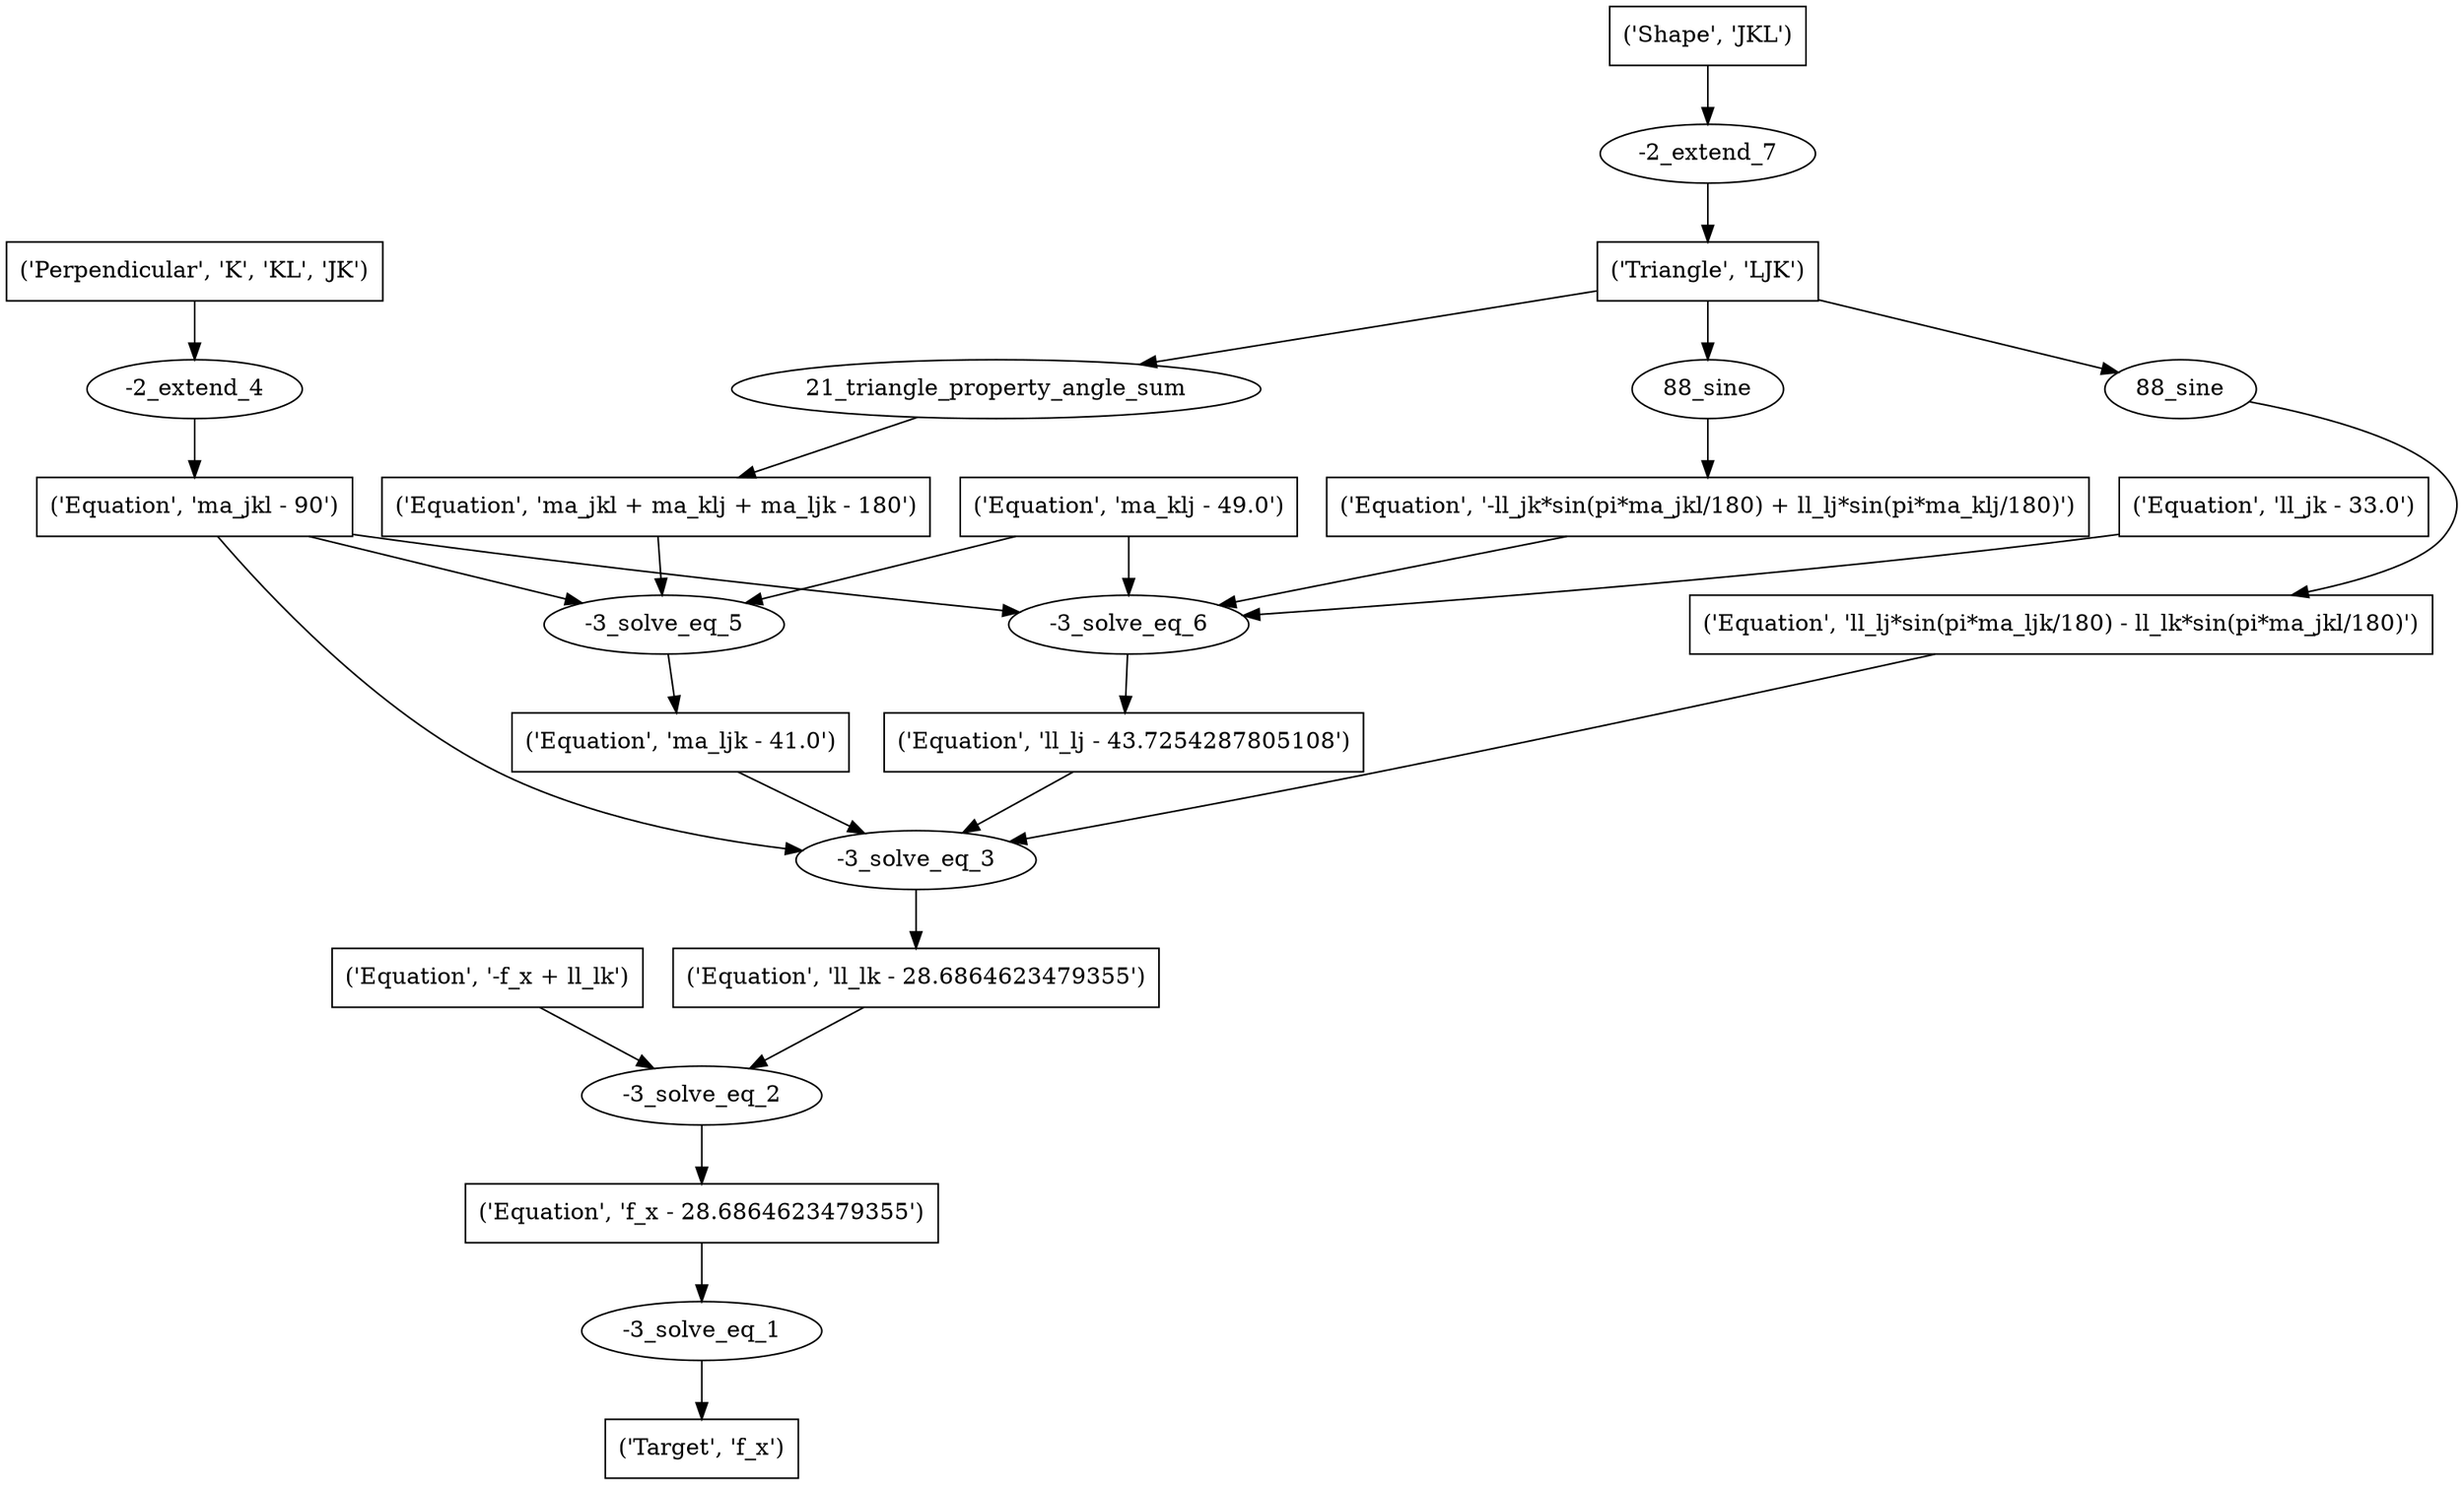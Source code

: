digraph 51 {
	0 [label="('Target', 'f_x')" shape=box]
	1 [label="-3_solve_eq_1"]
	1 -> 0
	2 [label="('Equation', 'f_x - 28.6864623479355')" shape=box]
	2 -> 1
	3 [label="-3_solve_eq_2"]
	3 -> 2
	4 [label="('Equation', '-f_x + ll_lk')" shape=box]
	4 -> 3
	5 [label="('Equation', 'll_lk - 28.6864623479355')" shape=box]
	5 -> 3
	6 [label="-3_solve_eq_3"]
	6 -> 5
	7 [label="('Equation', 'ma_jkl - 90')" shape=box]
	7 -> 6
	8 [label="('Equation', 'ma_ljk - 41.0')" shape=box]
	8 -> 6
	9 [label="('Equation', 'll_lj*sin(pi*ma_ljk/180) - ll_lk*sin(pi*ma_jkl/180)')" shape=box]
	9 -> 6
	10 [label="('Equation', 'll_lj - 43.7254287805108')" shape=box]
	10 -> 6
	11 [label="-2_extend_4"]
	11 -> 7
	12 [label="('Perpendicular', 'K', 'KL', 'JK')" shape=box]
	12 -> 11
	13 [label="-3_solve_eq_5"]
	13 -> 8
	14 [label="('Equation', 'ma_klj - 49.0')" shape=box]
	14 -> 13
	7 -> 13
	15 [label="('Equation', 'ma_jkl + ma_klj + ma_ljk - 180')" shape=box]
	15 -> 13
	16 [label="88_sine"]
	16 -> 9
	17 [label="('Triangle', 'LJK')" shape=box]
	17 -> 16
	18 [label="-3_solve_eq_6"]
	18 -> 10
	19 [label="('Equation', 'll_jk - 33.0')" shape=box]
	19 -> 18
	14 -> 18
	7 -> 18
	20 [label="('Equation', '-ll_jk*sin(pi*ma_jkl/180) + ll_lj*sin(pi*ma_klj/180)')" shape=box]
	20 -> 18
	21 [label="21_triangle_property_angle_sum"]
	21 -> 15
	17 -> 21
	22 [label="-2_extend_7"]
	22 -> 17
	23 [label="('Shape', 'JKL')" shape=box]
	23 -> 22
	24 [label="88_sine"]
	24 -> 20
	17 -> 24
}
